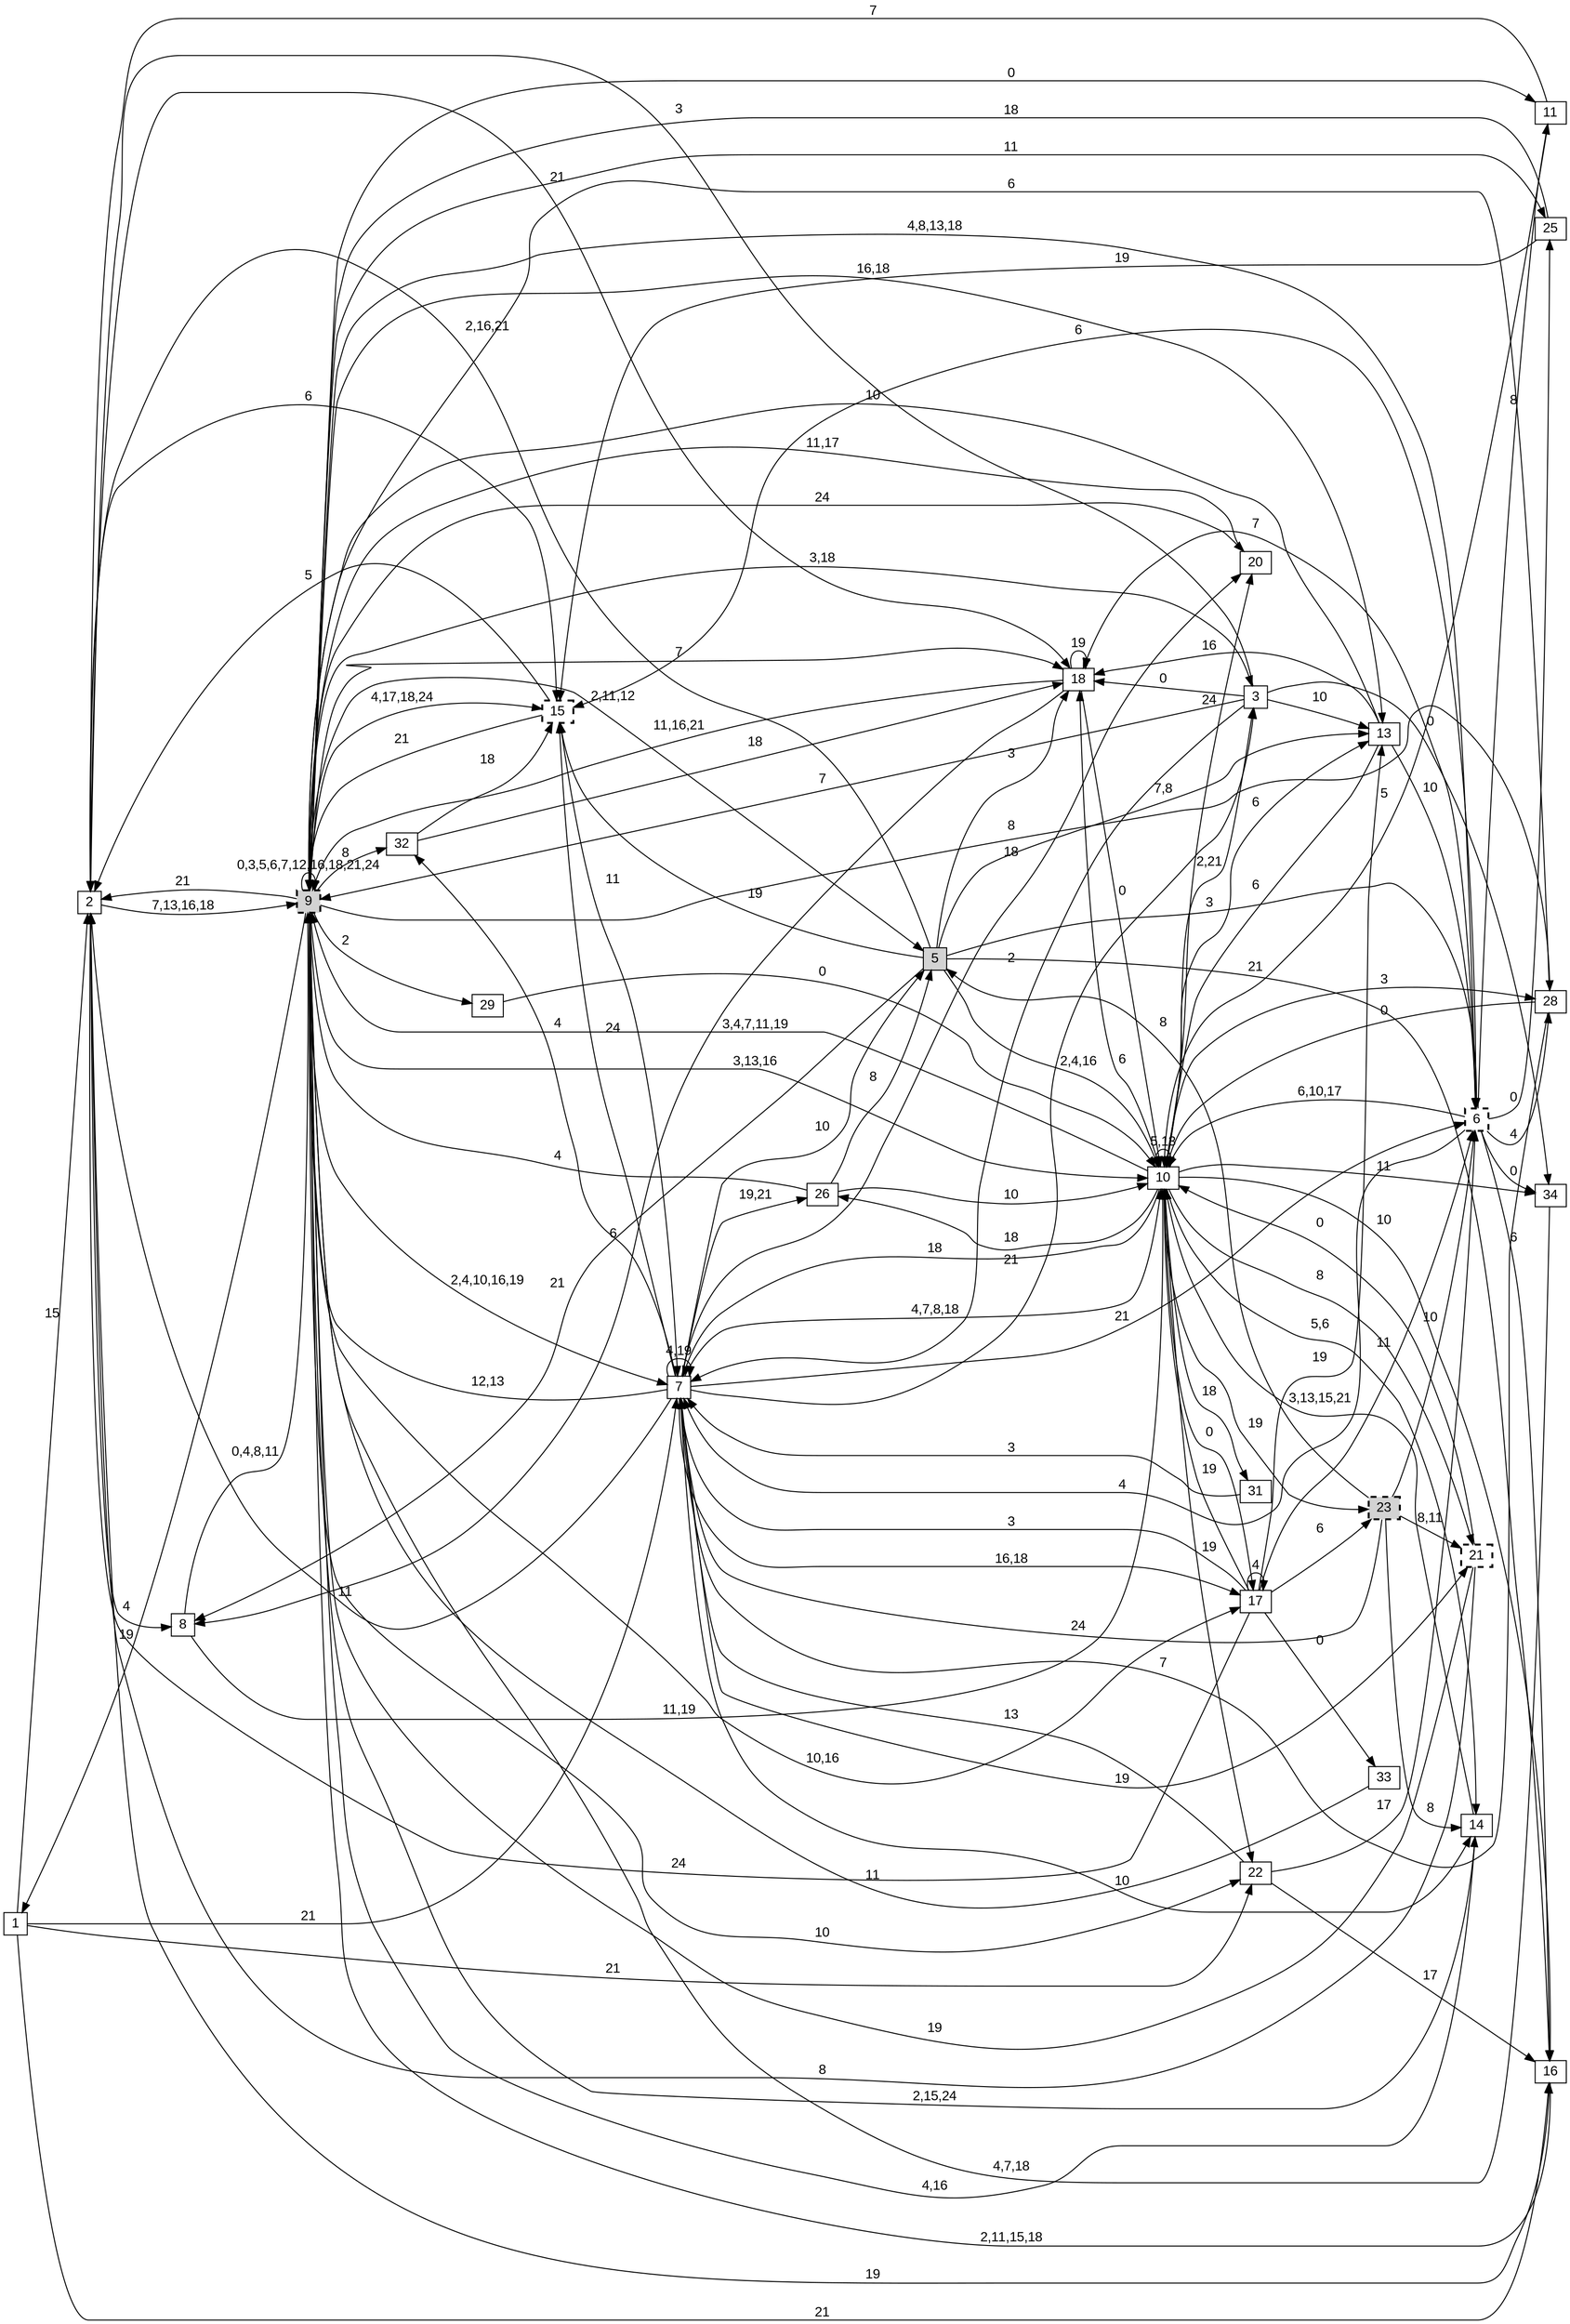 digraph "NDFA" {
  rankdir=LR
  node [shape=box width=0.1 height=0.1 fontname=Arial]
  edge [fontname=Arial]
/* Estados */
 s1 [label="1" ] /* I:0 F:0 D:0 */
 s2 [label="2" ] /* I:0 F:0 D:0 */
 s3 [label="3" ] /* I:0 F:0 D:0 */
 s5 [label="5" style="filled"] /* I:1 F:0 D:0 */
 s6 [label="6" style="bold,dashed"] /* I:0 F:1 D:0 */
 s7 [label="7" ] /* I:0 F:0 D:0 */
 s8 [label="8" ] /* I:0 F:0 D:0 */
 s9 [label="9" style="filled,bold,dashed"] /* I:1 F:1 D:0 */
 s10 [label="10" ] /* I:0 F:0 D:0 */
 s11 [label="11" ] /* I:0 F:0 D:0 */
 s13 [label="13" ] /* I:0 F:0 D:0 */
 s14 [label="14" ] /* I:0 F:0 D:0 */
 s15 [label="15" style="bold,dashed"] /* I:0 F:1 D:0 */
 s16 [label="16" ] /* I:0 F:0 D:0 */
 s17 [label="17" ] /* I:0 F:0 D:0 */
 s18 [label="18" ] /* I:0 F:0 D:0 */
 s20 [label="20" ] /* I:0 F:0 D:0 */
 s21 [label="21" style="bold,dashed"] /* I:0 F:1 D:0 */
 s22 [label="22" ] /* I:0 F:0 D:0 */
 s23 [label="23" style="filled,bold,dashed"] /* I:1 F:1 D:0 */
 s25 [label="25" ] /* I:0 F:0 D:0 */
 s26 [label="26" ] /* I:0 F:0 D:0 */
 s28 [label="28" ] /* I:0 F:0 D:0 */
 s29 [label="29" ] /* I:0 F:0 D:0 */
 s31 [label="31" ] /* I:0 F:0 D:0 */
 s32 [label="32" ] /* I:0 F:0 D:0 */
 s33 [label="33" ] /* I:0 F:0 D:0 */
 s34 [label="34" ] /* I:0 F:0 D:0 */
/* Transiciones */
  s1 -> s2 [label="15"]
  s1 -> s7 [label="21"]
  s1 -> s16 [label="21"]
  s1 -> s22 [label="21"]
  s2 -> s8 [label="4"]
  s2 -> s9 [label="7,13,16,18"]
  s2 -> s15 [label="6"]
  s2 -> s16 [label="19"]
  s2 -> s18 [label="21"]
  s3 -> s2 [label="3"]
  s3 -> s7 [label="2"]
  s3 -> s9 [label="7"]
  s3 -> s13 [label="10"]
  s3 -> s18 [label="0"]
  s3 -> s34 [label="0"]
  s5 -> s2 [label="2,16,21"]
  s5 -> s6 [label="3"]
  s5 -> s8 [label="21"]
  s5 -> s10 [label="2,4,16"]
  s5 -> s13 [label="7,8"]
  s5 -> s15 [label="19"]
  s5 -> s16 [label="21"]
  s5 -> s18 [label="3"]
  s6 -> s7 [label="4"]
  s6 -> s10 [label="6,10,17"]
  s6 -> s11 [label="8"]
  s6 -> s15 [label="6"]
  s6 -> s16 [label="6"]
  s6 -> s18 [label="7"]
  s6 -> s25 [label="0"]
  s6 -> s28 [label="4"]
  s6 -> s34 [label="0"]
  s7 -> s2 [label="11"]
  s7 -> s3 [label="21"]
  s7 -> s5 [label="10"]
  s7 -> s6 [label="21"]
  s7 -> s7 [label="4,19"]
  s7 -> s9 [label="12,13"]
  s7 -> s10 [label="4,7,8,18"]
  s7 -> s14 [label="10"]
  s7 -> s15 [label="24"]
  s7 -> s17 [label="16,18"]
  s7 -> s20 [label="18"]
  s7 -> s21 [label="19"]
  s7 -> s26 [label="19,21"]
  s7 -> s32 [label="4"]
  s8 -> s9 [label="0,4,8,11"]
  s8 -> s10 [label="11,19"]
  s9 -> s1 [label="19"]
  s9 -> s2 [label="21"]
  s9 -> s3 [label="3,18"]
  s9 -> s5 [label="2,11,12"]
  s9 -> s6 [label="4,8,13,18"]
  s9 -> s7 [label="2,4,10,16,19"]
  s9 -> s9 [label="0,3,5,6,7,12,16,18,21,24"]
  s9 -> s10 [label="3,13,16"]
  s9 -> s11 [label="0"]
  s9 -> s13 [label="16,18"]
  s9 -> s14 [label="2,15,24"]
  s9 -> s15 [label="4,17,18,24"]
  s9 -> s17 [label="10,16"]
  s9 -> s18 [label="7"]
  s9 -> s20 [label="24"]
  s9 -> s22 [label="10"]
  s9 -> s25 [label="11"]
  s9 -> s28 [label="8"]
  s9 -> s29 [label="2"]
  s9 -> s32 [label="8"]
  s10 -> s3 [label="2,21"]
  s10 -> s7 [label="18"]
  s10 -> s9 [label="3,4,7,11,19"]
  s10 -> s10 [label="5,13"]
  s10 -> s13 [label="6"]
  s10 -> s14 [label="5,6"]
  s10 -> s16 [label="10"]
  s10 -> s17 [label="0"]
  s10 -> s18 [label="6"]
  s10 -> s20 [label="24"]
  s10 -> s21 [label="8"]
  s10 -> s22 [label="19"]
  s10 -> s23 [label="19"]
  s10 -> s26 [label="18"]
  s10 -> s28 [label="3"]
  s10 -> s31 [label="18"]
  s10 -> s34 [label="11"]
  s11 -> s2 [label="7"]
  s11 -> s10 [label="5"]
  s13 -> s6 [label="10"]
  s13 -> s9 [label="10"]
  s13 -> s10 [label="6"]
  s13 -> s18 [label="16"]
  s14 -> s9 [label="4,16"]
  s14 -> s10 [label="3,13,15,21"]
  s15 -> s2 [label="5"]
  s15 -> s7 [label="11"]
  s15 -> s9 [label="21"]
  s16 -> s9 [label="2,11,15,18"]
  s17 -> s2 [label="24"]
  s17 -> s6 [label="11"]
  s17 -> s7 [label="3"]
  s17 -> s10 [label="19"]
  s17 -> s13 [label="19"]
  s17 -> s17 [label="4"]
  s17 -> s23 [label="6"]
  s17 -> s33 [label="0"]
  s18 -> s8 [label="6"]
  s18 -> s9 [label="11,16,21"]
  s18 -> s10 [label="0"]
  s18 -> s18 [label="19"]
  s20 -> s9 [label="11,17"]
  s21 -> s2 [label="8"]
  s21 -> s9 [label="19"]
  s21 -> s10 [label="0"]
  s22 -> s6 [label="17"]
  s22 -> s7 [label="13"]
  s22 -> s16 [label="17"]
  s23 -> s5 [label="8"]
  s23 -> s6 [label="10"]
  s23 -> s7 [label="24"]
  s23 -> s14 [label="8"]
  s23 -> s21 [label="8,11"]
  s25 -> s9 [label="18"]
  s25 -> s15 [label="19"]
  s26 -> s5 [label="8"]
  s26 -> s9 [label="4"]
  s26 -> s10 [label="10"]
  s28 -> s7 [label="7"]
  s28 -> s9 [label="6"]
  s28 -> s10 [label="0"]
  s29 -> s10 [label="0"]
  s31 -> s7 [label="3"]
  s32 -> s15 [label="18"]
  s32 -> s18 [label="18"]
  s33 -> s9 [label="11"]
  s34 -> s9 [label="4,7,18"]
}
